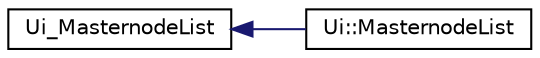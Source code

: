 digraph "Graphical Class Hierarchy"
{
 // LATEX_PDF_SIZE
  edge [fontname="Helvetica",fontsize="10",labelfontname="Helvetica",labelfontsize="10"];
  node [fontname="Helvetica",fontsize="10",shape=record];
  rankdir="LR";
  Node0 [label="Ui_MasternodeList",height=0.2,width=0.4,color="black", fillcolor="white", style="filled",URL="$class_ui___masternode_list.html",tooltip=" "];
  Node0 -> Node1 [dir="back",color="midnightblue",fontsize="10",style="solid",fontname="Helvetica"];
  Node1 [label="Ui::MasternodeList",height=0.2,width=0.4,color="black", fillcolor="white", style="filled",URL="$class_ui_1_1_masternode_list.html",tooltip=" "];
}

